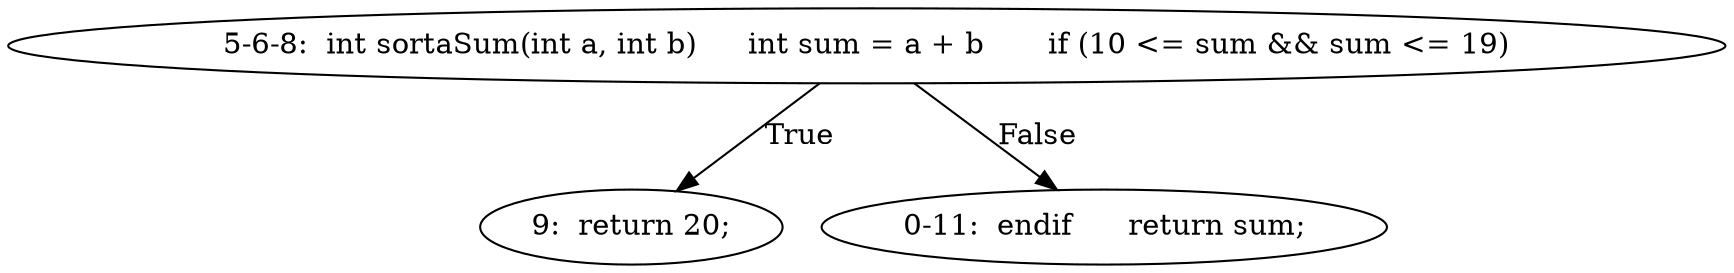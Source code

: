 digraph result_test { 
// graph-vertices
  a2  [label="5-6-8:  int sortaSum(int a, int b)	int sum = a + b	if (10 <= sum && sum <= 19)"]; 
  3  [label="9:  return 20;"]; 
  a3  [label="0-11:  endif	return sum;"]; 
// graph-edges
  a2 -> 3  [label="True"]; 
  a2 -> a3  [label="False"]; 
}
